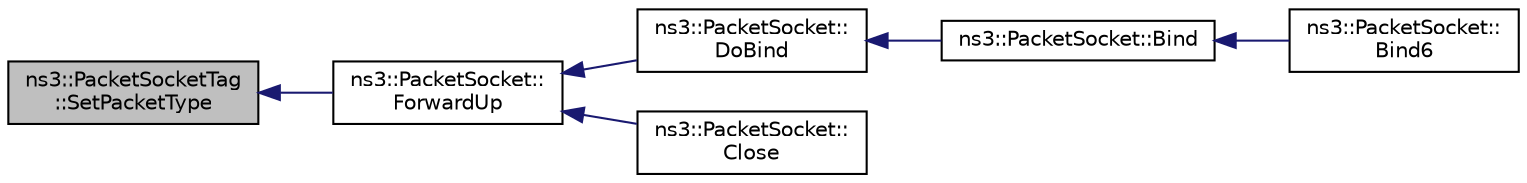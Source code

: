 digraph "ns3::PacketSocketTag::SetPacketType"
{
  edge [fontname="Helvetica",fontsize="10",labelfontname="Helvetica",labelfontsize="10"];
  node [fontname="Helvetica",fontsize="10",shape=record];
  rankdir="LR";
  Node1 [label="ns3::PacketSocketTag\l::SetPacketType",height=0.2,width=0.4,color="black", fillcolor="grey75", style="filled", fontcolor="black"];
  Node1 -> Node2 [dir="back",color="midnightblue",fontsize="10",style="solid"];
  Node2 [label="ns3::PacketSocket::\lForwardUp",height=0.2,width=0.4,color="black", fillcolor="white", style="filled",URL="$db/d5c/classns3_1_1PacketSocket.html#a889f1446a549aecd23e6f442791ae6b7",tooltip="Called by the L3 protocol when it received a packet to pass on to TCP. "];
  Node2 -> Node3 [dir="back",color="midnightblue",fontsize="10",style="solid"];
  Node3 [label="ns3::PacketSocket::\lDoBind",height=0.2,width=0.4,color="black", fillcolor="white", style="filled",URL="$db/d5c/classns3_1_1PacketSocket.html#a53aa1ab0fc18ef2d3389585f0440e181",tooltip="Bind the socket to the NetDevice and register the protocol handler specified in the address..."];
  Node3 -> Node4 [dir="back",color="midnightblue",fontsize="10",style="solid"];
  Node4 [label="ns3::PacketSocket::Bind",height=0.2,width=0.4,color="black", fillcolor="white", style="filled",URL="$db/d5c/classns3_1_1PacketSocket.html#a1c05582ce254f43c42d91dec28957e75",tooltip="Bind the socket to the NetDevice and register the protocol handler. "];
  Node4 -> Node5 [dir="back",color="midnightblue",fontsize="10",style="solid"];
  Node5 [label="ns3::PacketSocket::\lBind6",height=0.2,width=0.4,color="black", fillcolor="white", style="filled",URL="$db/d5c/classns3_1_1PacketSocket.html#a830ab9b76cfd7668d80564b142c276d1",tooltip="Bind the socket to the NetDevice and register the protocol handler. "];
  Node2 -> Node6 [dir="back",color="midnightblue",fontsize="10",style="solid"];
  Node6 [label="ns3::PacketSocket::\lClose",height=0.2,width=0.4,color="black", fillcolor="white", style="filled",URL="$db/d5c/classns3_1_1PacketSocket.html#acd416d93105815a2d2d2089d342efdd7",tooltip="Close a socket. "];
}
